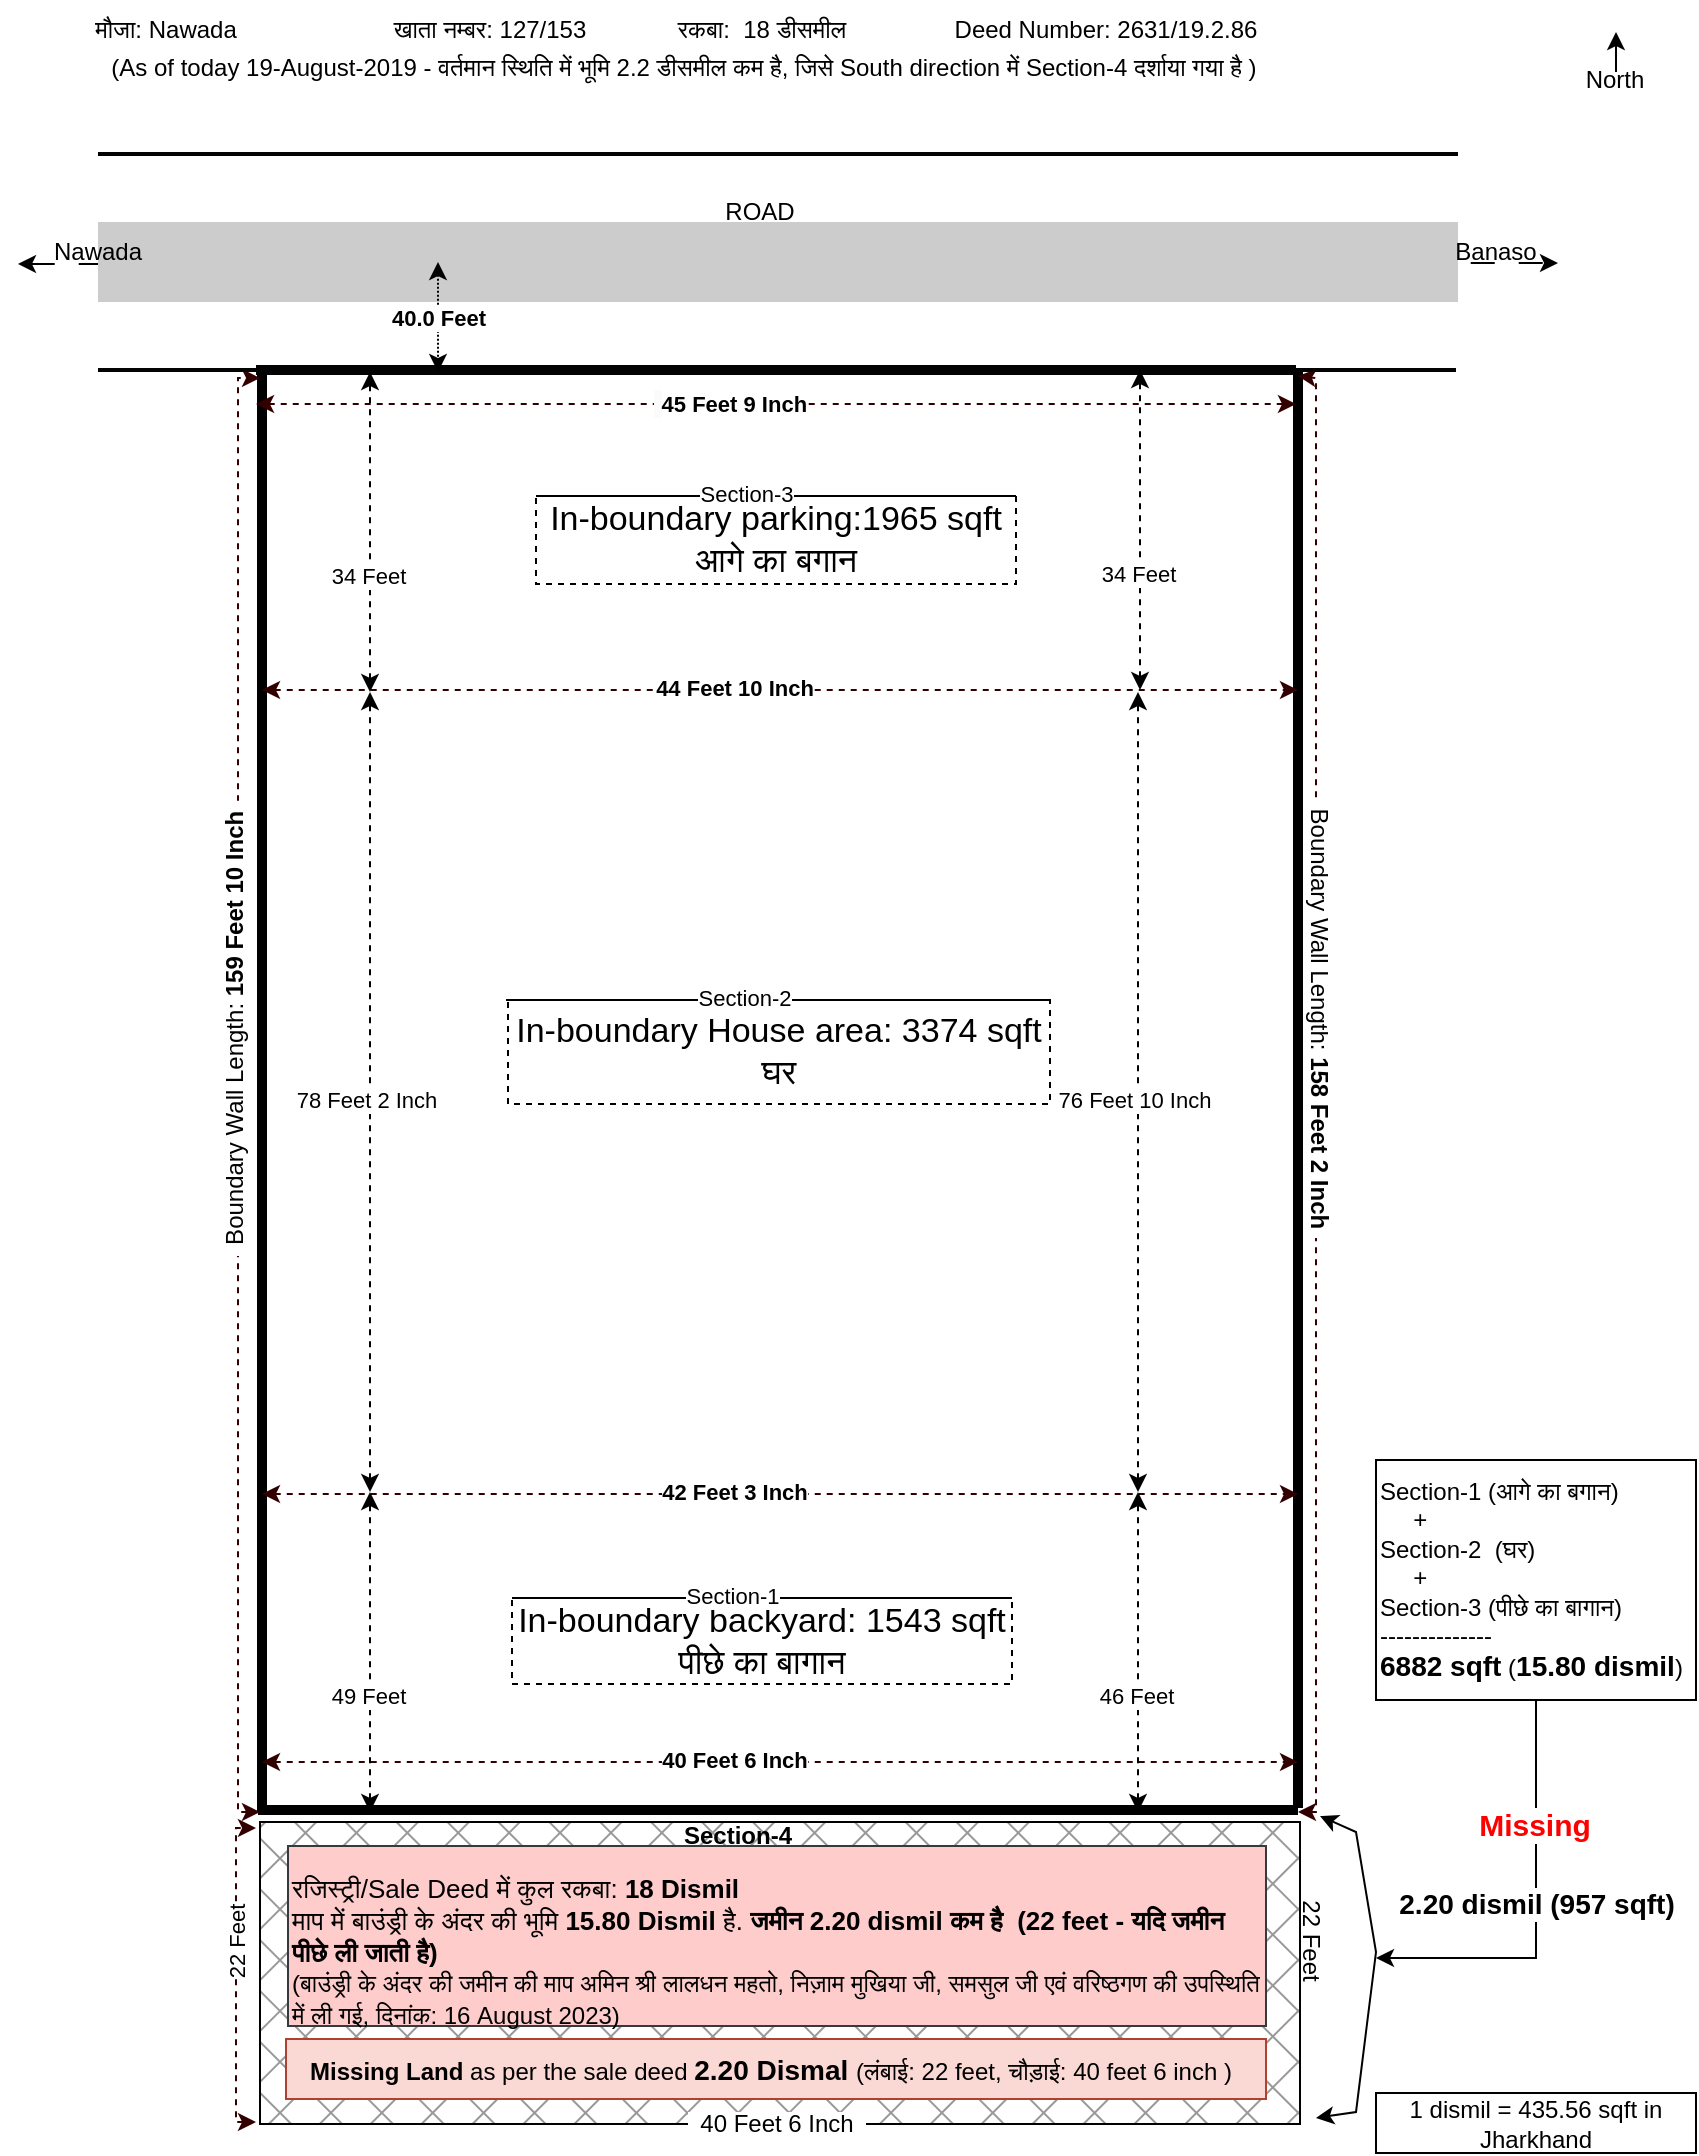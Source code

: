 <mxfile version="21.6.8" type="github">
  <diagram name="Page-1" id="Dkc9KShbpaWvhL2H0rqo">
    <mxGraphModel dx="1931" dy="680" grid="1" gridSize="10" guides="1" tooltips="1" connect="1" arrows="1" fold="1" page="1" pageScale="1" pageWidth="850" pageHeight="1100" background="none" math="0" shadow="0">
      <root>
        <mxCell id="0" />
        <mxCell id="1" parent="0" />
        <mxCell id="ZM0QrDXeXai4huBHcrrM-75" value="" style="rounded=0;whiteSpace=wrap;html=1;fillStyle=cross-hatch;fillColor=#999999;" vertex="1" parent="1">
          <mxGeometry x="122" y="919" width="520" height="151" as="geometry" />
        </mxCell>
        <mxCell id="MJouJ_tBEHJUPLvAa8a3-21" value="" style="endArrow=classic;startArrow=classic;html=1;rounded=0;dashed=1;dashPattern=12 12;strokeWidth=1;strokeColor=default;fontStyle=0;endFill=1;" parent="1" edge="1">
          <mxGeometry width="50" height="50" relative="1" as="geometry">
            <mxPoint x="1" y="140" as="sourcePoint" />
            <mxPoint x="771" y="139.5" as="targetPoint" />
          </mxGeometry>
        </mxCell>
        <mxCell id="MJouJ_tBEHJUPLvAa8a3-11" value="" style="rounded=0;whiteSpace=wrap;html=1;fillColor=#CCCCCC;strokeColor=none;gradientColor=none;dashed=1;perimeterSpacing=0;" parent="1" vertex="1">
          <mxGeometry x="41" y="119" width="680" height="40" as="geometry" />
        </mxCell>
        <mxCell id="MJouJ_tBEHJUPLvAa8a3-1" value="" style="endArrow=none;html=1;rounded=0;strokeColor=#030303;strokeWidth=2;" parent="1" edge="1">
          <mxGeometry width="50" height="50" relative="1" as="geometry">
            <mxPoint x="41" y="85" as="sourcePoint" />
            <mxPoint x="721" y="85" as="targetPoint" />
          </mxGeometry>
        </mxCell>
        <mxCell id="MJouJ_tBEHJUPLvAa8a3-2" value="" style="endArrow=none;html=1;rounded=0;strokeColor=#030303;strokeWidth=5;" parent="1" edge="1">
          <mxGeometry width="50" height="50" relative="1" as="geometry">
            <mxPoint x="120" y="193" as="sourcePoint" />
            <mxPoint x="640" y="193" as="targetPoint" />
          </mxGeometry>
        </mxCell>
        <mxCell id="MJouJ_tBEHJUPLvAa8a3-5" value="Nawada" style="text;html=1;strokeColor=none;fillColor=none;align=center;verticalAlign=middle;whiteSpace=wrap;rounded=0;fontStyle=0" parent="1" vertex="1">
          <mxGeometry x="11" y="119" width="60" height="30" as="geometry" />
        </mxCell>
        <mxCell id="MJouJ_tBEHJUPLvAa8a3-6" value="Banaso" style="text;html=1;strokeColor=none;fillColor=none;align=center;verticalAlign=middle;whiteSpace=wrap;rounded=0;fontStyle=0" parent="1" vertex="1">
          <mxGeometry x="715" y="119" width="50" height="30" as="geometry" />
        </mxCell>
        <mxCell id="MJouJ_tBEHJUPLvAa8a3-7" style="edgeStyle=orthogonalEdgeStyle;rounded=0;orthogonalLoop=1;jettySize=auto;html=1;exitX=0.5;exitY=1;exitDx=0;exitDy=0;" parent="1" edge="1">
          <mxGeometry relative="1" as="geometry">
            <mxPoint x="737" y="149" as="sourcePoint" />
            <mxPoint x="737" y="149" as="targetPoint" />
          </mxGeometry>
        </mxCell>
        <mxCell id="MJouJ_tBEHJUPLvAa8a3-10" value="ROAD" style="text;html=1;align=center;verticalAlign=middle;whiteSpace=wrap;rounded=0;fillColor=none;strokeColor=none;" parent="1" vertex="1">
          <mxGeometry x="342" y="99" width="60" height="30" as="geometry" />
        </mxCell>
        <mxCell id="MJouJ_tBEHJUPLvAa8a3-12" style="edgeStyle=orthogonalEdgeStyle;rounded=0;orthogonalLoop=1;jettySize=auto;html=1;exitX=0.5;exitY=1;exitDx=0;exitDy=0;" parent="1" source="MJouJ_tBEHJUPLvAa8a3-11" target="MJouJ_tBEHJUPLvAa8a3-11" edge="1">
          <mxGeometry relative="1" as="geometry" />
        </mxCell>
        <mxCell id="MJouJ_tBEHJUPLvAa8a3-15" value="" style="endArrow=classic;startArrow=classic;html=1;rounded=0;" parent="1" target="MJouJ_tBEHJUPLvAa8a3-11" edge="1">
          <mxGeometry width="50" height="50" relative="1" as="geometry">
            <mxPoint x="41" y="138.5" as="sourcePoint" />
            <mxPoint x="421" y="138.5" as="targetPoint" />
          </mxGeometry>
        </mxCell>
        <mxCell id="MJouJ_tBEHJUPLvAa8a3-19" value="" style="endArrow=classic;html=1;rounded=0;startArrow=classic;startFill=1;dashed=1;dashPattern=1 1;" parent="1" edge="1">
          <mxGeometry relative="1" as="geometry">
            <mxPoint x="211" y="139" as="sourcePoint" />
            <mxPoint x="211" y="194" as="targetPoint" />
          </mxGeometry>
        </mxCell>
        <mxCell id="MJouJ_tBEHJUPLvAa8a3-20" value="40.0 Feet" style="edgeLabel;resizable=0;html=1;align=center;verticalAlign=middle;fontStyle=1" parent="MJouJ_tBEHJUPLvAa8a3-19" connectable="0" vertex="1">
          <mxGeometry relative="1" as="geometry" />
        </mxCell>
        <mxCell id="MJouJ_tBEHJUPLvAa8a3-24" value="" style="endArrow=none;html=1;rounded=0;strokeWidth=5;" parent="1" edge="1">
          <mxGeometry width="50" height="50" relative="1" as="geometry">
            <mxPoint x="123" y="914" as="sourcePoint" />
            <mxPoint x="123" y="194" as="targetPoint" />
          </mxGeometry>
        </mxCell>
        <mxCell id="MJouJ_tBEHJUPLvAa8a3-25" value="" style="endArrow=none;html=1;rounded=1;strokeWidth=5;" parent="1" edge="1">
          <mxGeometry width="50" height="50" relative="1" as="geometry">
            <mxPoint x="641" y="912" as="sourcePoint" />
            <mxPoint x="641" y="192" as="targetPoint" />
          </mxGeometry>
        </mxCell>
        <mxCell id="ZM0QrDXeXai4huBHcrrM-1" value="" style="endArrow=classic;startArrow=classic;html=1;rounded=0;strokeColor=#330000;startFill=1;endFill=1;dashed=1;" edge="1" parent="1">
          <mxGeometry width="50" height="50" relative="1" as="geometry">
            <mxPoint x="120" y="210" as="sourcePoint" />
            <mxPoint x="640" y="210" as="targetPoint" />
            <Array as="points">
              <mxPoint x="140" y="210" />
              <mxPoint x="189.5" y="210" />
              <mxPoint x="249.5" y="210" />
              <mxPoint x="379.5" y="210" />
              <mxPoint x="509.5" y="210" />
              <mxPoint x="620" y="210" />
            </Array>
          </mxGeometry>
        </mxCell>
        <mxCell id="ZM0QrDXeXai4huBHcrrM-3" value="&lt;span style=&quot;border-color: var(--border-color); font-size: 12px; background-color: rgb(251, 251, 251); font-weight: normal;&quot;&gt;&amp;nbsp;&lt;/span&gt;45 Feet 9 Inch" style="edgeLabel;html=1;align=center;verticalAlign=middle;resizable=0;points=[];fontStyle=1" vertex="1" connectable="0" parent="ZM0QrDXeXai4huBHcrrM-1">
          <mxGeometry x="-0.088" y="1" relative="1" as="geometry">
            <mxPoint y="1" as="offset" />
          </mxGeometry>
        </mxCell>
        <mxCell id="ZM0QrDXeXai4huBHcrrM-4" value="" style="endArrow=classic;startArrow=classic;html=1;rounded=0;strokeColor=#330000;startFill=1;endFill=1;dashed=1;" edge="1" parent="1">
          <mxGeometry width="50" height="50" relative="1" as="geometry">
            <mxPoint x="123" y="353" as="sourcePoint" />
            <mxPoint x="641" y="353" as="targetPoint" />
          </mxGeometry>
        </mxCell>
        <mxCell id="ZM0QrDXeXai4huBHcrrM-5" value="44 Feet 10 Inch" style="edgeLabel;html=1;align=center;verticalAlign=middle;resizable=0;points=[];fontStyle=1" vertex="1" connectable="0" parent="ZM0QrDXeXai4huBHcrrM-4">
          <mxGeometry x="-0.088" y="1" relative="1" as="geometry">
            <mxPoint as="offset" />
          </mxGeometry>
        </mxCell>
        <mxCell id="ZM0QrDXeXai4huBHcrrM-6" value="" style="endArrow=classic;startArrow=classic;html=1;rounded=0;strokeColor=#330000;startFill=1;endFill=1;dashed=1;" edge="1" parent="1">
          <mxGeometry width="50" height="50" relative="1" as="geometry">
            <mxPoint x="123" y="755" as="sourcePoint" />
            <mxPoint x="641" y="755" as="targetPoint" />
          </mxGeometry>
        </mxCell>
        <mxCell id="ZM0QrDXeXai4huBHcrrM-7" value="42 Feet 3 Inch" style="edgeLabel;html=1;align=center;verticalAlign=middle;resizable=0;points=[];fontStyle=1" vertex="1" connectable="0" parent="ZM0QrDXeXai4huBHcrrM-6">
          <mxGeometry x="-0.088" y="1" relative="1" as="geometry">
            <mxPoint as="offset" />
          </mxGeometry>
        </mxCell>
        <mxCell id="ZM0QrDXeXai4huBHcrrM-8" value="" style="endArrow=classic;startArrow=classic;html=1;rounded=0;strokeColor=#330000;startFill=1;endFill=1;dashed=1;" edge="1" parent="1">
          <mxGeometry width="50" height="50" relative="1" as="geometry">
            <mxPoint x="123" y="889" as="sourcePoint" />
            <mxPoint x="641" y="889" as="targetPoint" />
          </mxGeometry>
        </mxCell>
        <mxCell id="ZM0QrDXeXai4huBHcrrM-9" value="40 Feet 6 Inch" style="edgeLabel;html=1;align=center;verticalAlign=middle;resizable=0;points=[];fontStyle=1" vertex="1" connectable="0" parent="ZM0QrDXeXai4huBHcrrM-8">
          <mxGeometry x="-0.088" y="1" relative="1" as="geometry">
            <mxPoint as="offset" />
          </mxGeometry>
        </mxCell>
        <mxCell id="ZM0QrDXeXai4huBHcrrM-10" value="" style="endArrow=none;html=1;rounded=0;strokeWidth=5;" edge="1" parent="1">
          <mxGeometry width="50" height="50" relative="1" as="geometry">
            <mxPoint x="121" y="913" as="sourcePoint" />
            <mxPoint x="641" y="913" as="targetPoint" />
          </mxGeometry>
        </mxCell>
        <mxCell id="ZM0QrDXeXai4huBHcrrM-16" value="" style="endArrow=classic;startArrow=classic;html=1;rounded=0;strokeColor=#330000;dashed=1;" edge="1" parent="1">
          <mxGeometry width="50" height="50" relative="1" as="geometry">
            <mxPoint x="122" y="914" as="sourcePoint" />
            <mxPoint x="122" y="197" as="targetPoint" />
            <Array as="points">
              <mxPoint x="111" y="914" />
              <mxPoint x="111" y="197" />
            </Array>
          </mxGeometry>
        </mxCell>
        <mxCell id="ZM0QrDXeXai4huBHcrrM-17" value="&lt;span style=&quot;font-weight: 400;&quot;&gt;Boundary&lt;/span&gt;&lt;span style=&quot;font-weight: normal;&quot;&gt;&amp;nbsp;Wall Length: &lt;/span&gt;159 Feet 10 Inch" style="text;html=1;strokeColor=none;fillColor=default;align=center;verticalAlign=middle;whiteSpace=wrap;rounded=0;rotation=-90;fontStyle=1" vertex="1" parent="1">
          <mxGeometry x="-4.08" y="518.49" width="227.62" height="7.41" as="geometry" />
        </mxCell>
        <mxCell id="ZM0QrDXeXai4huBHcrrM-18" value="" style="endArrow=classic;startArrow=classic;html=1;rounded=0;dashed=1;" edge="1" parent="1">
          <mxGeometry width="50" height="50" relative="1" as="geometry">
            <mxPoint x="177" y="354" as="sourcePoint" />
            <mxPoint x="177" y="194" as="targetPoint" />
          </mxGeometry>
        </mxCell>
        <mxCell id="ZM0QrDXeXai4huBHcrrM-20" value="34 Feet" style="edgeLabel;html=1;align=center;verticalAlign=middle;resizable=0;points=[];" vertex="1" connectable="0" parent="ZM0QrDXeXai4huBHcrrM-18">
          <mxGeometry x="-0.275" y="1" relative="1" as="geometry">
            <mxPoint as="offset" />
          </mxGeometry>
        </mxCell>
        <mxCell id="ZM0QrDXeXai4huBHcrrM-21" value="" style="endArrow=classic;startArrow=classic;html=1;rounded=0;dashed=1;" edge="1" parent="1">
          <mxGeometry width="50" height="50" relative="1" as="geometry">
            <mxPoint x="562" y="353" as="sourcePoint" />
            <mxPoint x="562" y="193" as="targetPoint" />
          </mxGeometry>
        </mxCell>
        <mxCell id="ZM0QrDXeXai4huBHcrrM-22" value="34 Feet" style="edgeLabel;html=1;align=center;verticalAlign=middle;resizable=0;points=[];" vertex="1" connectable="0" parent="ZM0QrDXeXai4huBHcrrM-21">
          <mxGeometry x="-0.275" y="1" relative="1" as="geometry">
            <mxPoint as="offset" />
          </mxGeometry>
        </mxCell>
        <mxCell id="ZM0QrDXeXai4huBHcrrM-23" value="" style="endArrow=classic;startArrow=classic;html=1;rounded=0;dashed=1;strokeColor=#000000;" edge="1" parent="1">
          <mxGeometry width="50" height="50" relative="1" as="geometry">
            <mxPoint x="177" y="754" as="sourcePoint" />
            <mxPoint x="177" y="354" as="targetPoint" />
            <Array as="points">
              <mxPoint x="177" y="464" />
            </Array>
          </mxGeometry>
        </mxCell>
        <mxCell id="ZM0QrDXeXai4huBHcrrM-24" value="78 Feet 2 Inch" style="edgeLabel;html=1;align=center;verticalAlign=middle;resizable=0;points=[];" vertex="1" connectable="0" parent="ZM0QrDXeXai4huBHcrrM-23">
          <mxGeometry x="-0.02" y="2" relative="1" as="geometry">
            <mxPoint as="offset" />
          </mxGeometry>
        </mxCell>
        <mxCell id="ZM0QrDXeXai4huBHcrrM-25" value="" style="endArrow=classic;startArrow=classic;html=1;rounded=0;dashed=1;strokeColor=#000000;" edge="1" parent="1">
          <mxGeometry width="50" height="50" relative="1" as="geometry">
            <mxPoint x="561" y="754" as="sourcePoint" />
            <mxPoint x="561" y="354" as="targetPoint" />
            <Array as="points">
              <mxPoint x="561" y="464" />
            </Array>
          </mxGeometry>
        </mxCell>
        <mxCell id="ZM0QrDXeXai4huBHcrrM-26" value="76 Feet 10 Inch" style="edgeLabel;html=1;align=center;verticalAlign=middle;resizable=0;points=[];" vertex="1" connectable="0" parent="ZM0QrDXeXai4huBHcrrM-25">
          <mxGeometry x="-0.02" y="2" relative="1" as="geometry">
            <mxPoint as="offset" />
          </mxGeometry>
        </mxCell>
        <mxCell id="ZM0QrDXeXai4huBHcrrM-27" value="" style="endArrow=classic;startArrow=classic;html=1;rounded=0;dashed=1;" edge="1" parent="1">
          <mxGeometry width="50" height="50" relative="1" as="geometry">
            <mxPoint x="177" y="914" as="sourcePoint" />
            <mxPoint x="177" y="754" as="targetPoint" />
          </mxGeometry>
        </mxCell>
        <mxCell id="ZM0QrDXeXai4huBHcrrM-28" value="49 Feet" style="edgeLabel;html=1;align=center;verticalAlign=middle;resizable=0;points=[];" vertex="1" connectable="0" parent="ZM0QrDXeXai4huBHcrrM-27">
          <mxGeometry x="-0.275" y="1" relative="1" as="geometry">
            <mxPoint as="offset" />
          </mxGeometry>
        </mxCell>
        <mxCell id="ZM0QrDXeXai4huBHcrrM-29" value="" style="endArrow=classic;startArrow=classic;html=1;rounded=0;dashed=1;" edge="1" parent="1">
          <mxGeometry width="50" height="50" relative="1" as="geometry">
            <mxPoint x="561" y="914" as="sourcePoint" />
            <mxPoint x="561" y="754" as="targetPoint" />
          </mxGeometry>
        </mxCell>
        <mxCell id="ZM0QrDXeXai4huBHcrrM-30" value="46 Feet" style="edgeLabel;html=1;align=center;verticalAlign=middle;resizable=0;points=[];" vertex="1" connectable="0" parent="ZM0QrDXeXai4huBHcrrM-29">
          <mxGeometry x="-0.275" y="1" relative="1" as="geometry">
            <mxPoint as="offset" />
          </mxGeometry>
        </mxCell>
        <mxCell id="ZM0QrDXeXai4huBHcrrM-31" value="" style="endArrow=classic;startArrow=classic;html=1;rounded=0;strokeColor=#330000;dashed=1;" edge="1" parent="1">
          <mxGeometry width="50" height="50" relative="1" as="geometry">
            <mxPoint x="641" y="914" as="sourcePoint" />
            <mxPoint x="641" y="196" as="targetPoint" />
            <Array as="points">
              <mxPoint x="650" y="914" />
              <mxPoint x="650" y="197" />
            </Array>
          </mxGeometry>
        </mxCell>
        <mxCell id="ZM0QrDXeXai4huBHcrrM-32" value="&lt;span style=&quot;font-weight: normal;&quot;&gt;Boundary Wall Length:&lt;/span&gt; 158 Feet 2 Inch" style="text;html=1;strokeColor=none;fillColor=default;align=center;verticalAlign=middle;whiteSpace=wrap;rounded=0;rotation=90;fontStyle=1" vertex="1" parent="1">
          <mxGeometry x="541.69" y="513.44" width="219.38" height="7.75" as="geometry" />
        </mxCell>
        <mxCell id="ZM0QrDXeXai4huBHcrrM-54" value="&lt;span style=&quot;background-color: initial;&quot;&gt;&lt;br&gt;रजिस्ट्री/Sale Deed में कुल रकबा: &lt;/span&gt;&lt;b style=&quot;background-color: initial;&quot;&gt;18 Dismil&lt;/b&gt;&lt;span style=&quot;background-color: initial;&quot;&gt;&amp;nbsp; &amp;nbsp; &amp;nbsp; &amp;nbsp;&lt;/span&gt;&lt;br&gt;&lt;span style=&quot;background-color: initial;&quot;&gt;माप में बाउंड्री के अंदर की भूमि&amp;nbsp;&lt;/span&gt;&lt;b style=&quot;background-color: initial;&quot;&gt;15.80&amp;nbsp;&lt;/b&gt;&lt;b style=&quot;background-color: initial;&quot;&gt;Dismil&lt;/b&gt;&lt;b style=&quot;background-color: initial;&quot;&gt;&amp;nbsp;&lt;/b&gt;&lt;span style=&quot;border-color: var(--border-color);&quot;&gt;है.&lt;/span&gt;&lt;b style=&quot;background-color: initial;&quot;&gt;&amp;nbsp;&lt;/b&gt;&lt;b&gt;जमीन 2.20 dismil कम है&amp;nbsp; (22 feet - यदि जमीन पीछे ली जाती है)&lt;/b&gt;&lt;br&gt;&lt;div style=&quot;&quot;&gt;&lt;font style=&quot;font-size: 12px;&quot;&gt;(बाउंड्री के अंदर की जमीन की माप अमिन श्री लालधन महतो, निज़ाम मुखिया जी, समसुल जी एवं वरिष्ठगण की उपस्थिति में ली गई, दिनांक: 16 August 2023)&lt;/font&gt;&lt;/div&gt;" style="text;html=1;align=left;verticalAlign=middle;whiteSpace=wrap;rounded=0;strokeColor=#36393d;fillColor=#ffcccc;fontSize=13;" vertex="1" parent="1">
          <mxGeometry x="136" y="931" width="489" height="90" as="geometry" />
        </mxCell>
        <mxCell id="ZM0QrDXeXai4huBHcrrM-55" value="In-boundary parking:1965 sqft&lt;br&gt;आगे का बगान" style="text;html=1;strokeColor=default;fillColor=none;align=center;verticalAlign=middle;whiteSpace=wrap;rounded=0;strokeWidth=1;fontSize=17;labelBorderColor=none;dashed=1;" vertex="1" parent="1">
          <mxGeometry x="260" y="256" width="240" height="44" as="geometry" />
        </mxCell>
        <mxCell id="ZM0QrDXeXai4huBHcrrM-57" value="" style="endArrow=classic;html=1;rounded=0;" edge="1" parent="1">
          <mxGeometry width="50" height="50" relative="1" as="geometry">
            <mxPoint x="800" y="44" as="sourcePoint" />
            <mxPoint x="800" y="24" as="targetPoint" />
          </mxGeometry>
        </mxCell>
        <mxCell id="ZM0QrDXeXai4huBHcrrM-58" value="North" style="text;html=1;strokeColor=none;fillColor=none;align=center;verticalAlign=middle;whiteSpace=wrap;rounded=0;" vertex="1" parent="1">
          <mxGeometry x="783" y="38" width="33" height="20" as="geometry" />
        </mxCell>
        <mxCell id="ZM0QrDXeXai4huBHcrrM-60" value="In-boundary backyard: 1543 sqft&lt;br&gt;पीछे का बागान" style="text;html=1;strokeColor=default;fillColor=none;align=center;verticalAlign=middle;whiteSpace=wrap;rounded=0;strokeWidth=1;fontSize=17;labelBorderColor=none;dashed=1;" vertex="1" parent="1">
          <mxGeometry x="248" y="807" width="250" height="43" as="geometry" />
        </mxCell>
        <mxCell id="ZM0QrDXeXai4huBHcrrM-62" value="In-boundary House area: 3374 sqft&lt;br&gt;घर" style="text;html=1;strokeColor=default;fillColor=none;align=center;verticalAlign=middle;whiteSpace=wrap;rounded=0;strokeWidth=1;fontSize=17;labelBorderColor=none;dashed=1;" vertex="1" parent="1">
          <mxGeometry x="246" y="508" width="271" height="52" as="geometry" />
        </mxCell>
        <mxCell id="ZM0QrDXeXai4huBHcrrM-66" value="" style="endArrow=none;html=1;strokeColor=#030303;strokeWidth=2;curved=1;" edge="1" parent="1">
          <mxGeometry width="50" height="50" relative="1" as="geometry">
            <mxPoint x="590" y="193" as="sourcePoint" />
            <mxPoint x="720" y="193" as="targetPoint" />
          </mxGeometry>
        </mxCell>
        <mxCell id="ZM0QrDXeXai4huBHcrrM-67" value="" style="endArrow=none;html=1;rounded=0;strokeColor=#030303;strokeWidth=2;" edge="1" parent="1">
          <mxGeometry width="50" height="50" relative="1" as="geometry">
            <mxPoint x="41" y="193" as="sourcePoint" />
            <mxPoint x="131" y="193" as="targetPoint" />
          </mxGeometry>
        </mxCell>
        <mxCell id="ZM0QrDXeXai4huBHcrrM-74" value="&amp;nbsp; &amp;nbsp;&lt;b&gt;Missing Land&lt;/b&gt; as per the sale deed &lt;b&gt;&lt;font style=&quot;font-size: 14px;&quot;&gt;2.20 Dismal &lt;/font&gt;&lt;/b&gt;(लंबाई: 22 feet, चौड़ाई: 40 feet 6 inch )" style="text;whiteSpace=wrap;html=1;fillColor=#fad9d5;strokeColor=#ae4132;" vertex="1" parent="1">
          <mxGeometry x="135" y="1027.5" width="490" height="30" as="geometry" />
        </mxCell>
        <mxCell id="ZM0QrDXeXai4huBHcrrM-76" value="" style="endArrow=classic;startArrow=classic;html=1;rounded=0;entryX=1;entryY=0;entryDx=0;entryDy=0;" edge="1" parent="1">
          <mxGeometry width="50" height="50" relative="1" as="geometry">
            <mxPoint x="650" y="1067" as="sourcePoint" />
            <mxPoint x="652" y="916" as="targetPoint" />
            <Array as="points">
              <mxPoint x="670" y="1064" />
              <mxPoint x="680" y="984" />
              <mxPoint x="670" y="924" />
            </Array>
          </mxGeometry>
        </mxCell>
        <mxCell id="ZM0QrDXeXai4huBHcrrM-80" value="" style="endArrow=none;html=1;rounded=0;entryX=1;entryY=0;entryDx=0;entryDy=0;" edge="1" parent="1" target="ZM0QrDXeXai4huBHcrrM-55">
          <mxGeometry width="50" height="50" relative="1" as="geometry">
            <mxPoint x="260" y="256" as="sourcePoint" />
            <mxPoint x="320" y="236" as="targetPoint" />
          </mxGeometry>
        </mxCell>
        <mxCell id="ZM0QrDXeXai4huBHcrrM-81" value="Section-3" style="edgeLabel;html=1;align=center;verticalAlign=middle;resizable=0;points=[];" vertex="1" connectable="0" parent="ZM0QrDXeXai4huBHcrrM-80">
          <mxGeometry x="-0.125" y="1" relative="1" as="geometry">
            <mxPoint as="offset" />
          </mxGeometry>
        </mxCell>
        <mxCell id="ZM0QrDXeXai4huBHcrrM-82" value="" style="endArrow=none;html=1;rounded=0;entryX=1;entryY=0;entryDx=0;entryDy=0;" edge="1" parent="1" target="ZM0QrDXeXai4huBHcrrM-62">
          <mxGeometry width="50" height="50" relative="1" as="geometry">
            <mxPoint x="245" y="508" as="sourcePoint" />
            <mxPoint x="485" y="508" as="targetPoint" />
          </mxGeometry>
        </mxCell>
        <mxCell id="ZM0QrDXeXai4huBHcrrM-83" value="Section-2" style="edgeLabel;html=1;align=center;verticalAlign=middle;resizable=0;points=[];" vertex="1" connectable="0" parent="ZM0QrDXeXai4huBHcrrM-82">
          <mxGeometry x="-0.125" y="1" relative="1" as="geometry">
            <mxPoint as="offset" />
          </mxGeometry>
        </mxCell>
        <mxCell id="ZM0QrDXeXai4huBHcrrM-84" value="" style="endArrow=none;html=1;rounded=0;entryX=1;entryY=0;entryDx=0;entryDy=0;" edge="1" parent="1" target="ZM0QrDXeXai4huBHcrrM-60">
          <mxGeometry width="50" height="50" relative="1" as="geometry">
            <mxPoint x="249" y="807" as="sourcePoint" />
            <mxPoint x="489" y="807" as="targetPoint" />
          </mxGeometry>
        </mxCell>
        <mxCell id="ZM0QrDXeXai4huBHcrrM-85" value="Section-1" style="edgeLabel;html=1;align=center;verticalAlign=middle;resizable=0;points=[];" vertex="1" connectable="0" parent="ZM0QrDXeXai4huBHcrrM-84">
          <mxGeometry x="-0.125" y="1" relative="1" as="geometry">
            <mxPoint as="offset" />
          </mxGeometry>
        </mxCell>
        <mxCell id="ZM0QrDXeXai4huBHcrrM-89" value="" style="edgeStyle=orthogonalEdgeStyle;rounded=0;orthogonalLoop=1;jettySize=auto;html=1;" edge="1" parent="1">
          <mxGeometry relative="1" as="geometry">
            <mxPoint x="760" y="848" as="sourcePoint" />
            <mxPoint x="680" y="987" as="targetPoint" />
            <Array as="points">
              <mxPoint x="760" y="987" />
            </Array>
          </mxGeometry>
        </mxCell>
        <mxCell id="ZM0QrDXeXai4huBHcrrM-90" value="Missing" style="edgeLabel;html=1;align=center;verticalAlign=middle;resizable=0;points=[];fontStyle=1;fontColor=#FF0000;fontSize=15;" vertex="1" connectable="0" parent="ZM0QrDXeXai4huBHcrrM-89">
          <mxGeometry x="-0.348" y="-1" relative="1" as="geometry">
            <mxPoint as="offset" />
          </mxGeometry>
        </mxCell>
        <mxCell id="ZM0QrDXeXai4huBHcrrM-93" value="&lt;font size=&quot;1&quot; style=&quot;&quot;&gt;&lt;b style=&quot;font-size: 14px;&quot;&gt;&amp;nbsp;2.20 dismil (957 sqft)&amp;nbsp;&lt;/b&gt;&lt;/font&gt;" style="edgeLabel;html=1;align=center;verticalAlign=middle;resizable=0;points=[];" vertex="1" connectable="0" parent="ZM0QrDXeXai4huBHcrrM-89">
          <mxGeometry x="0.02" relative="1" as="geometry">
            <mxPoint as="offset" />
          </mxGeometry>
        </mxCell>
        <mxCell id="ZM0QrDXeXai4huBHcrrM-86" value="Section-1 (आगे का बगान)&lt;br&gt;&amp;nbsp; &amp;nbsp; &amp;nbsp;+&lt;br&gt;Section-2&amp;nbsp; (घर)&lt;br&gt;&amp;nbsp; &amp;nbsp; &amp;nbsp;+&lt;br&gt;Section-3 (पीछे का बागान)&lt;br&gt;--------------&lt;br&gt;&lt;font style=&quot;font-size: 14px;&quot;&gt;&lt;b&gt;6882 sqft&lt;/b&gt;&lt;/font&gt; (&lt;b&gt;&lt;font style=&quot;font-size: 14px;&quot;&gt;15.80 dismil&lt;/font&gt;&lt;/b&gt;)" style="text;html=1;strokeColor=default;fillColor=default;align=left;verticalAlign=middle;whiteSpace=wrap;rounded=0;fontStyle=0" vertex="1" parent="1">
          <mxGeometry x="680" y="738" width="160" height="120" as="geometry" />
        </mxCell>
        <mxCell id="ZM0QrDXeXai4huBHcrrM-154" value="मौजा: Nawada" style="text;html=1;strokeColor=none;fillColor=none;align=center;verticalAlign=middle;whiteSpace=wrap;rounded=0;" vertex="1" parent="1">
          <mxGeometry x="30" y="8" width="90" height="30" as="geometry" />
        </mxCell>
        <mxCell id="ZM0QrDXeXai4huBHcrrM-155" value="खाता नम्बर: 127/153" style="text;html=1;strokeColor=none;fillColor=none;align=center;verticalAlign=middle;whiteSpace=wrap;rounded=0;" vertex="1" parent="1">
          <mxGeometry x="180" y="8" width="114" height="30" as="geometry" />
        </mxCell>
        <mxCell id="ZM0QrDXeXai4huBHcrrM-156" value="रकबा:&amp;nbsp; 18 डीसमील" style="text;html=1;strokeColor=none;fillColor=none;align=center;verticalAlign=middle;whiteSpace=wrap;rounded=0;" vertex="1" parent="1">
          <mxGeometry x="328" y="8" width="90" height="30" as="geometry" />
        </mxCell>
        <mxCell id="ZM0QrDXeXai4huBHcrrM-157" value="Deed Number: 2631/19.2.86" style="text;html=1;strokeColor=none;fillColor=none;align=center;verticalAlign=middle;whiteSpace=wrap;rounded=0;" vertex="1" parent="1">
          <mxGeometry x="460" y="8" width="170" height="30" as="geometry" />
        </mxCell>
        <mxCell id="ZM0QrDXeXai4huBHcrrM-160" value="&amp;nbsp; &amp;nbsp;(As of today 19-August-2019 - वर्तमान स्थिति में भूमि 2.2 डीसमील कम है, जिसे South direction में Section-4 दर्शाया गया है )" style="text;html=1;strokeColor=none;fillColor=none;align=center;verticalAlign=middle;whiteSpace=wrap;rounded=0;" vertex="1" parent="1">
          <mxGeometry x="29" y="36" width="600" height="12" as="geometry" />
        </mxCell>
        <mxCell id="ZM0QrDXeXai4huBHcrrM-162" value="22 Feet" style="text;html=1;strokeColor=none;fillColor=none;align=center;verticalAlign=middle;whiteSpace=wrap;rounded=0;rotation=90;" vertex="1" parent="1">
          <mxGeometry x="623" y="968" width="50" height="21" as="geometry" />
        </mxCell>
        <mxCell id="ZM0QrDXeXai4huBHcrrM-167" value="&lt;b&gt;Section-4&lt;/b&gt;" style="text;html=1;strokeColor=none;fillColor=none;align=center;verticalAlign=middle;whiteSpace=wrap;rounded=0;" vertex="1" parent="1">
          <mxGeometry x="331" y="911" width="60" height="30" as="geometry" />
        </mxCell>
        <mxCell id="ZM0QrDXeXai4huBHcrrM-168" value="" style="endArrow=classic;startArrow=classic;html=1;rounded=0;strokeColor=#330000;dashed=1;" edge="1" parent="1">
          <mxGeometry width="50" height="50" relative="1" as="geometry">
            <mxPoint x="120" y="1069" as="sourcePoint" />
            <mxPoint x="120" y="922" as="targetPoint" />
            <Array as="points">
              <mxPoint x="110" y="1069" />
              <mxPoint x="110" y="922" />
            </Array>
          </mxGeometry>
        </mxCell>
        <mxCell id="ZM0QrDXeXai4huBHcrrM-170" value="22 Feet" style="edgeLabel;html=1;align=center;verticalAlign=middle;resizable=0;points=[];rotation=-90;" vertex="1" connectable="0" parent="ZM0QrDXeXai4huBHcrrM-168">
          <mxGeometry x="0.15" relative="1" as="geometry">
            <mxPoint y="-4" as="offset" />
          </mxGeometry>
        </mxCell>
        <mxCell id="ZM0QrDXeXai4huBHcrrM-163" value="40 Feet 6 Inch" style="text;html=1;strokeColor=none;fillColor=default;align=center;verticalAlign=middle;whiteSpace=wrap;rounded=0;" vertex="1" parent="1">
          <mxGeometry x="336" y="1064" width="89" height="11" as="geometry" />
        </mxCell>
        <mxCell id="ZM0QrDXeXai4huBHcrrM-171" value="1 dismil = 435.56 sqft in Jharkhand" style="text;html=1;align=center;verticalAlign=middle;whiteSpace=wrap;rounded=0;strokeColor=default;" vertex="1" parent="1">
          <mxGeometry x="680" y="1054.5" width="160" height="30" as="geometry" />
        </mxCell>
      </root>
    </mxGraphModel>
  </diagram>
</mxfile>
